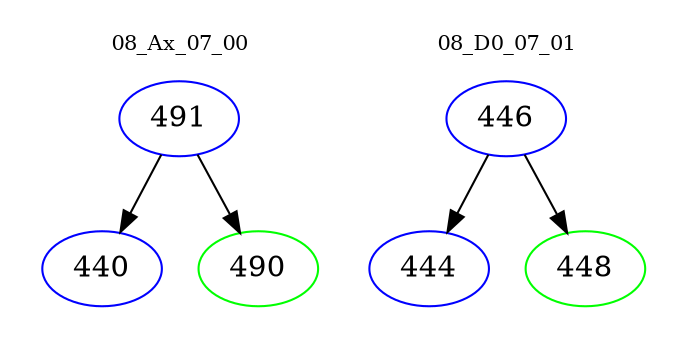 digraph{
subgraph cluster_0 {
color = white
label = "08_Ax_07_00";
fontsize=10;
T0_491 [label="491", color="blue"]
T0_491 -> T0_440 [color="black"]
T0_440 [label="440", color="blue"]
T0_491 -> T0_490 [color="black"]
T0_490 [label="490", color="green"]
}
subgraph cluster_1 {
color = white
label = "08_D0_07_01";
fontsize=10;
T1_446 [label="446", color="blue"]
T1_446 -> T1_444 [color="black"]
T1_444 [label="444", color="blue"]
T1_446 -> T1_448 [color="black"]
T1_448 [label="448", color="green"]
}
}
